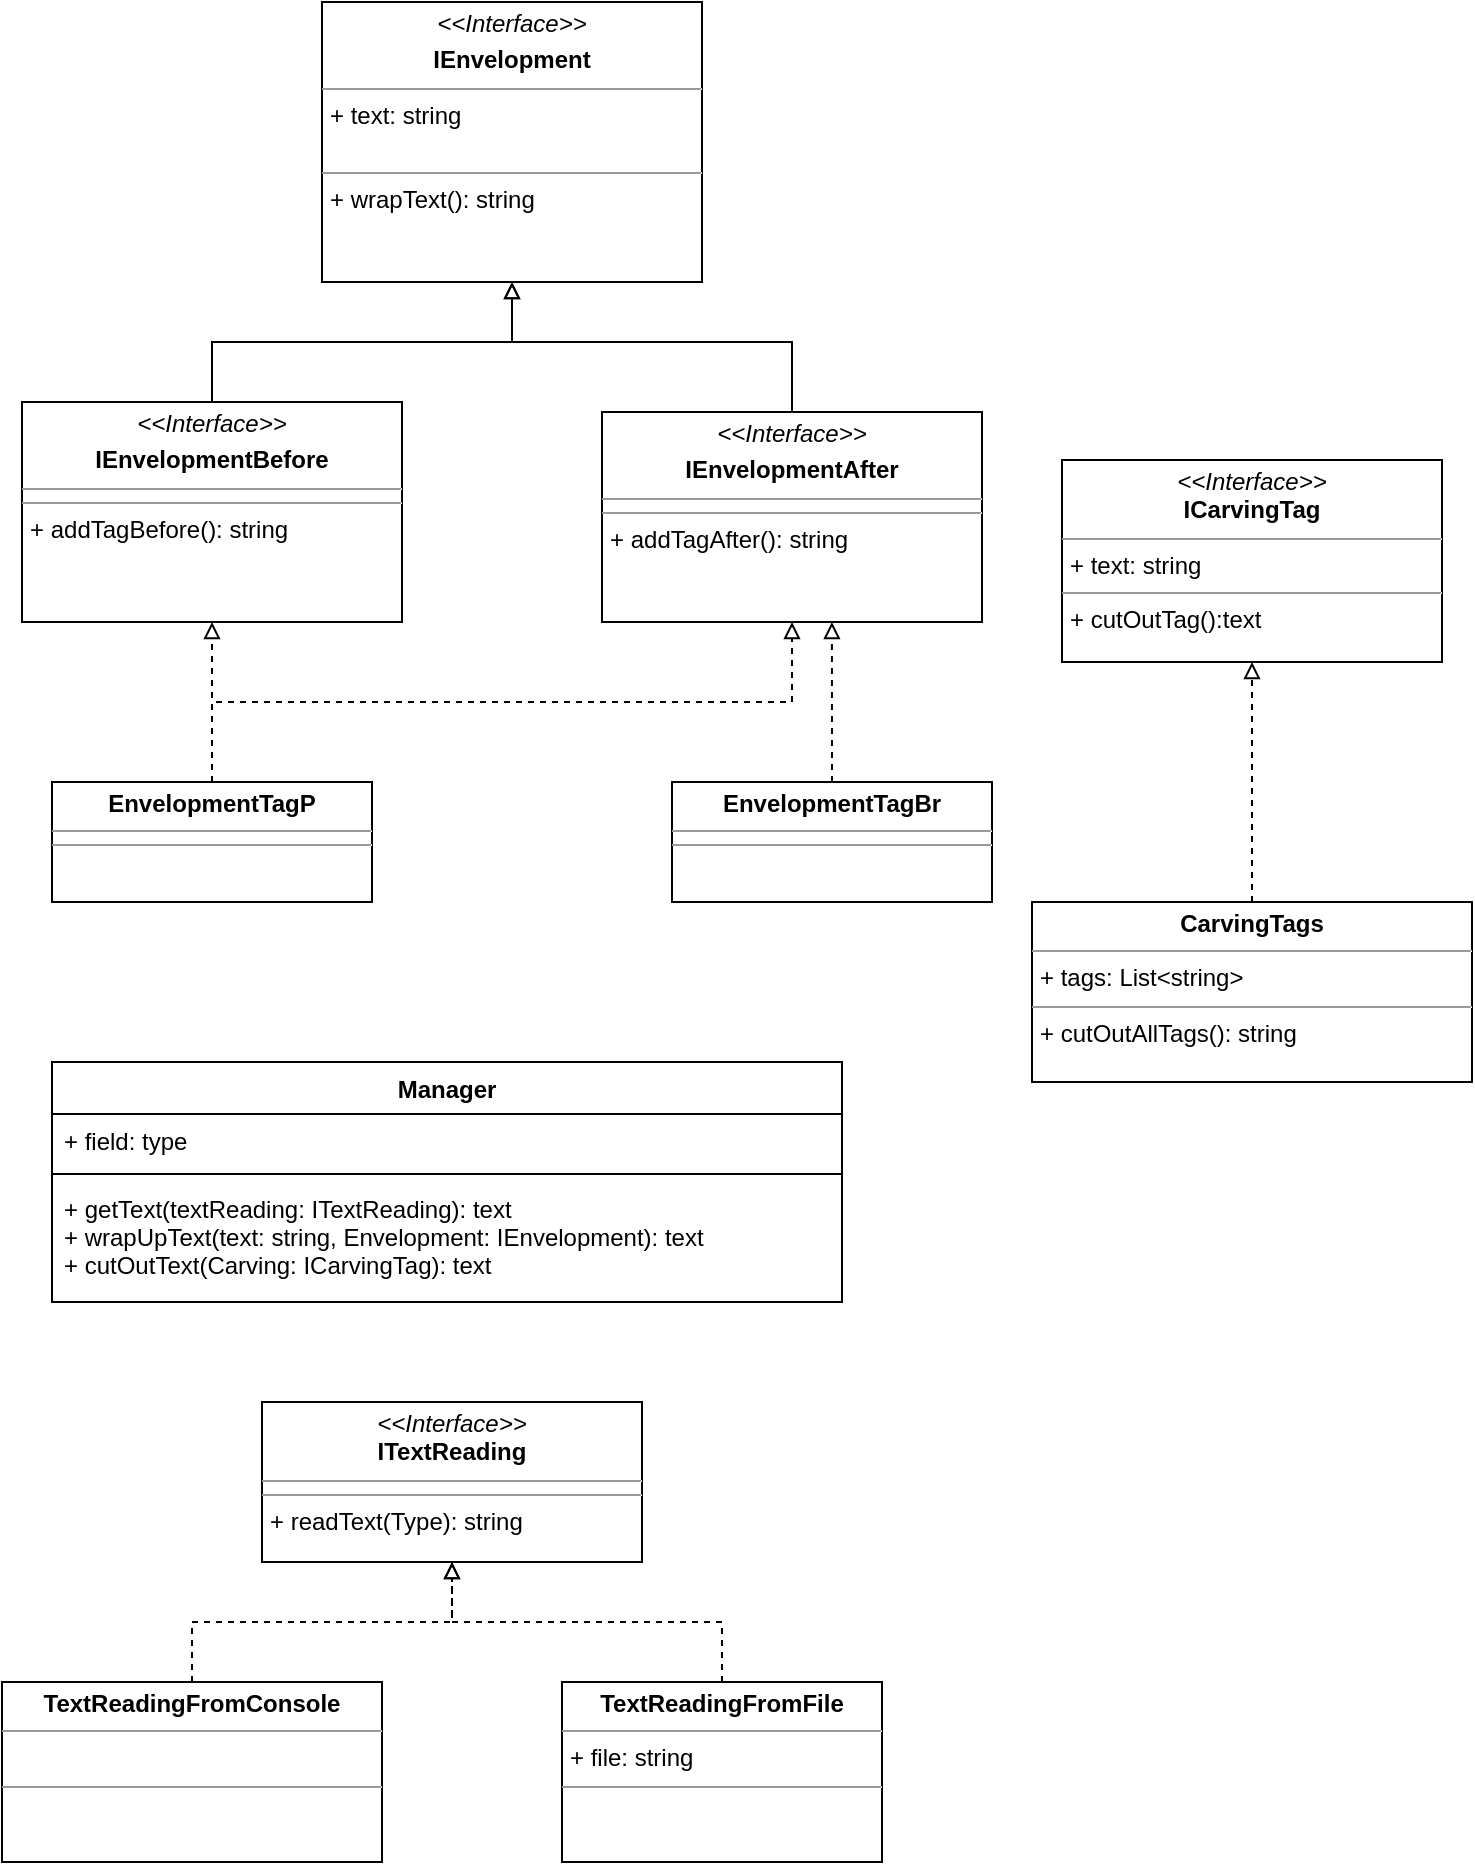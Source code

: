 <mxfile version="10.6.5" type="github"><diagram id="8Z-cIPH1qRGdvykY3eZm" name="Page-1"><mxGraphModel dx="1327" dy="778" grid="1" gridSize="10" guides="1" tooltips="1" connect="1" arrows="1" fold="1" page="1" pageScale="1" pageWidth="850" pageHeight="1100" math="0" shadow="0"><root><mxCell id="0"/><mxCell id="1" parent="0"/><mxCell id="J1MeHkBWMvyuf8GO3NCk-1" value="&lt;p style=&quot;margin: 0px ; margin-top: 4px ; text-align: center&quot;&gt;&lt;i&gt;&amp;lt;&amp;lt;Interface&amp;gt;&amp;gt;&lt;/i&gt;&lt;/p&gt;&lt;p style=&quot;margin: 0px ; margin-top: 4px ; text-align: center&quot;&gt;&lt;b&gt;IEnvelopment&lt;/b&gt;&lt;br&gt;&lt;b&gt;&lt;/b&gt;&lt;/p&gt;&lt;hr size=&quot;1&quot;&gt;&lt;p style=&quot;margin: 0px ; margin-left: 4px&quot;&gt;+ text: string&lt;br&gt;&lt;br&gt;&lt;/p&gt;&lt;hr size=&quot;1&quot;&gt;&lt;p style=&quot;margin: 0px ; margin-left: 4px&quot;&gt;+ wrapText(): string&lt;br&gt;&lt;br&gt;&lt;/p&gt;" style="verticalAlign=top;align=left;overflow=fill;fontSize=12;fontFamily=Helvetica;html=1;" vertex="1" parent="1"><mxGeometry x="220" y="30" width="190" height="140" as="geometry"/></mxCell><mxCell id="J1MeHkBWMvyuf8GO3NCk-11" style="edgeStyle=orthogonalEdgeStyle;rounded=0;orthogonalLoop=1;jettySize=auto;html=1;exitX=0.5;exitY=0;exitDx=0;exitDy=0;endArrow=block;endFill=0;dashed=1;" edge="1" parent="1" source="J1MeHkBWMvyuf8GO3NCk-2" target="J1MeHkBWMvyuf8GO3NCk-6"><mxGeometry relative="1" as="geometry"/></mxCell><mxCell id="J1MeHkBWMvyuf8GO3NCk-12" style="edgeStyle=orthogonalEdgeStyle;rounded=0;orthogonalLoop=1;jettySize=auto;html=1;exitX=0.5;exitY=0;exitDx=0;exitDy=0;endArrow=block;endFill=0;dashed=1;" edge="1" parent="1" source="J1MeHkBWMvyuf8GO3NCk-2" target="J1MeHkBWMvyuf8GO3NCk-7"><mxGeometry relative="1" as="geometry"/></mxCell><mxCell id="J1MeHkBWMvyuf8GO3NCk-2" value="&lt;p style=&quot;margin: 0px ; margin-top: 4px ; text-align: center&quot;&gt;&lt;b&gt;EnvelopmentTagP&lt;/b&gt;&lt;br&gt;&lt;/p&gt;&lt;hr size=&quot;1&quot;&gt;&lt;hr size=&quot;1&quot;&gt;" style="verticalAlign=top;align=left;overflow=fill;fontSize=12;fontFamily=Helvetica;html=1;" vertex="1" parent="1"><mxGeometry x="85" y="420" width="160" height="60" as="geometry"/></mxCell><mxCell id="J1MeHkBWMvyuf8GO3NCk-13" style="edgeStyle=orthogonalEdgeStyle;rounded=0;orthogonalLoop=1;jettySize=auto;html=1;exitX=0.5;exitY=0;exitDx=0;exitDy=0;entryX=0.605;entryY=1;entryDx=0;entryDy=0;entryPerimeter=0;endArrow=block;endFill=0;dashed=1;" edge="1" parent="1" source="J1MeHkBWMvyuf8GO3NCk-4" target="J1MeHkBWMvyuf8GO3NCk-7"><mxGeometry relative="1" as="geometry"/></mxCell><mxCell id="J1MeHkBWMvyuf8GO3NCk-4" value="&lt;p style=&quot;margin: 0px ; margin-top: 4px ; text-align: center&quot;&gt;&lt;b&gt;EnvelopmentTagBr&lt;/b&gt;&lt;br&gt;&lt;/p&gt;&lt;hr size=&quot;1&quot;&gt;&lt;hr size=&quot;1&quot;&gt;&lt;div&gt;&lt;br&gt;&lt;/div&gt;" style="verticalAlign=top;align=left;overflow=fill;fontSize=12;fontFamily=Helvetica;html=1;" vertex="1" parent="1"><mxGeometry x="395" y="420" width="160" height="60" as="geometry"/></mxCell><mxCell id="J1MeHkBWMvyuf8GO3NCk-9" style="edgeStyle=orthogonalEdgeStyle;rounded=0;orthogonalLoop=1;jettySize=auto;html=1;exitX=0.5;exitY=0;exitDx=0;exitDy=0;entryX=0.5;entryY=1;entryDx=0;entryDy=0;endArrow=block;endFill=0;" edge="1" parent="1" source="J1MeHkBWMvyuf8GO3NCk-6" target="J1MeHkBWMvyuf8GO3NCk-1"><mxGeometry relative="1" as="geometry"/></mxCell><mxCell id="J1MeHkBWMvyuf8GO3NCk-6" value="&lt;p style=&quot;margin: 0px ; margin-top: 4px ; text-align: center&quot;&gt;&lt;i&gt;&amp;lt;&amp;lt;Interface&amp;gt;&amp;gt;&lt;/i&gt;&lt;/p&gt;&lt;p style=&quot;margin: 0px ; margin-top: 4px ; text-align: center&quot;&gt;&lt;b&gt;IEnvelopmentBefore&lt;/b&gt;&lt;br&gt;&lt;b&gt;&lt;/b&gt;&lt;/p&gt;&lt;hr size=&quot;1&quot;&gt;&lt;hr size=&quot;1&quot;&gt;&lt;p style=&quot;margin: 0px ; margin-left: 4px&quot;&gt;+ addTagBefore(): string&lt;br&gt;&lt;br&gt;&lt;/p&gt;" style="verticalAlign=top;align=left;overflow=fill;fontSize=12;fontFamily=Helvetica;html=1;" vertex="1" parent="1"><mxGeometry x="70" y="230" width="190" height="110" as="geometry"/></mxCell><mxCell id="J1MeHkBWMvyuf8GO3NCk-10" style="edgeStyle=orthogonalEdgeStyle;rounded=0;orthogonalLoop=1;jettySize=auto;html=1;exitX=0.5;exitY=0;exitDx=0;exitDy=0;endArrow=block;endFill=0;" edge="1" parent="1" source="J1MeHkBWMvyuf8GO3NCk-7" target="J1MeHkBWMvyuf8GO3NCk-1"><mxGeometry relative="1" as="geometry"><Array as="points"><mxPoint x="455" y="200"/><mxPoint x="315" y="200"/></Array></mxGeometry></mxCell><mxCell id="J1MeHkBWMvyuf8GO3NCk-7" value="&lt;p style=&quot;margin: 0px ; margin-top: 4px ; text-align: center&quot;&gt;&lt;i&gt;&amp;lt;&amp;lt;Interface&amp;gt;&amp;gt;&lt;/i&gt;&lt;/p&gt;&lt;p style=&quot;margin: 0px ; margin-top: 4px ; text-align: center&quot;&gt;&lt;b&gt;IEnvelopmentAfter&lt;/b&gt;&lt;br&gt;&lt;b&gt;&lt;/b&gt;&lt;/p&gt;&lt;hr size=&quot;1&quot;&gt;&lt;hr size=&quot;1&quot;&gt;&lt;p style=&quot;margin: 0px ; margin-left: 4px&quot;&gt;+ addTagAfter(): string&lt;br&gt;&lt;br&gt;&lt;/p&gt;" style="verticalAlign=top;align=left;overflow=fill;fontSize=12;fontFamily=Helvetica;html=1;" vertex="1" parent="1"><mxGeometry x="360" y="235" width="190" height="105" as="geometry"/></mxCell><mxCell id="J1MeHkBWMvyuf8GO3NCk-34" style="edgeStyle=orthogonalEdgeStyle;rounded=0;orthogonalLoop=1;jettySize=auto;html=1;exitX=0.5;exitY=0;exitDx=0;exitDy=0;entryX=0.5;entryY=1;entryDx=0;entryDy=0;dashed=1;endArrow=block;endFill=0;" edge="1" parent="1" source="J1MeHkBWMvyuf8GO3NCk-14" target="J1MeHkBWMvyuf8GO3NCk-33"><mxGeometry relative="1" as="geometry"/></mxCell><mxCell id="J1MeHkBWMvyuf8GO3NCk-14" value="&lt;p style=&quot;margin: 0px ; margin-top: 4px ; text-align: center&quot;&gt;&lt;b&gt;CarvingTags&lt;/b&gt;&lt;br&gt;&lt;/p&gt;&lt;hr size=&quot;1&quot;&gt;&lt;p style=&quot;margin: 0px ; margin-left: 4px&quot;&gt;+ tags: List&amp;lt;string&amp;gt;&lt;/p&gt;&lt;hr size=&quot;1&quot;&gt;&lt;p style=&quot;margin: 0px ; margin-left: 4px&quot;&gt;+ cutOutAllTags(): string&lt;/p&gt;" style="verticalAlign=top;align=left;overflow=fill;fontSize=12;fontFamily=Helvetica;html=1;" vertex="1" parent="1"><mxGeometry x="575" y="480" width="220" height="90" as="geometry"/></mxCell><mxCell id="J1MeHkBWMvyuf8GO3NCk-17" value="&lt;p style=&quot;margin: 0px ; margin-top: 4px ; text-align: center&quot;&gt;&lt;i&gt;&amp;lt;&amp;lt;Interface&amp;gt;&amp;gt;&lt;/i&gt;&lt;br&gt;&lt;b&gt;ITextReading&lt;/b&gt;&lt;/p&gt;&lt;hr size=&quot;1&quot;&gt;&lt;hr size=&quot;1&quot;&gt;&lt;p style=&quot;margin: 0px ; margin-left: 4px&quot;&gt;+ readText(Type): string&lt;br&gt;&lt;br&gt;&lt;/p&gt;" style="verticalAlign=top;align=left;overflow=fill;fontSize=12;fontFamily=Helvetica;html=1;" vertex="1" parent="1"><mxGeometry x="190" y="730" width="190" height="80" as="geometry"/></mxCell><mxCell id="J1MeHkBWMvyuf8GO3NCk-26" style="edgeStyle=orthogonalEdgeStyle;rounded=0;orthogonalLoop=1;jettySize=auto;html=1;exitX=0.5;exitY=0;exitDx=0;exitDy=0;dashed=1;endArrow=block;endFill=0;entryX=0.5;entryY=1;entryDx=0;entryDy=0;" edge="1" parent="1" source="J1MeHkBWMvyuf8GO3NCk-23" target="J1MeHkBWMvyuf8GO3NCk-17"><mxGeometry relative="1" as="geometry"><mxPoint x="290" y="810" as="targetPoint"/></mxGeometry></mxCell><mxCell id="J1MeHkBWMvyuf8GO3NCk-23" value="&lt;p style=&quot;margin: 0px ; margin-top: 4px ; text-align: center&quot;&gt;&lt;b&gt;TextReadingFromConsole&lt;/b&gt;&lt;/p&gt;&lt;hr size=&quot;1&quot;&gt;&lt;p style=&quot;margin: 0px ; margin-left: 4px&quot;&gt;&lt;br&gt;&lt;/p&gt;&lt;hr size=&quot;1&quot;&gt;&lt;p style=&quot;margin: 0px ; margin-left: 4px&quot;&gt;&lt;br&gt;&lt;/p&gt;" style="verticalAlign=top;align=left;overflow=fill;fontSize=12;fontFamily=Helvetica;html=1;" vertex="1" parent="1"><mxGeometry x="60" y="870" width="190" height="90" as="geometry"/></mxCell><mxCell id="J1MeHkBWMvyuf8GO3NCk-25" style="edgeStyle=orthogonalEdgeStyle;rounded=0;orthogonalLoop=1;jettySize=auto;html=1;exitX=0.5;exitY=0;exitDx=0;exitDy=0;entryX=0.5;entryY=1;entryDx=0;entryDy=0;dashed=1;endArrow=block;endFill=0;" edge="1" parent="1" source="J1MeHkBWMvyuf8GO3NCk-24" target="J1MeHkBWMvyuf8GO3NCk-17"><mxGeometry relative="1" as="geometry"/></mxCell><mxCell id="J1MeHkBWMvyuf8GO3NCk-24" value="&lt;p style=&quot;margin: 0px ; margin-top: 4px ; text-align: center&quot;&gt;&lt;b&gt;TextReadingFromFile&lt;/b&gt;&lt;br&gt;&lt;/p&gt;&lt;hr size=&quot;1&quot;&gt;&lt;p style=&quot;margin: 0px ; margin-left: 4px&quot;&gt;+ file: string&lt;br&gt;&lt;/p&gt;&lt;hr size=&quot;1&quot;&gt;&lt;p style=&quot;margin: 0px ; margin-left: 4px&quot;&gt;&lt;br&gt;&lt;/p&gt;" style="verticalAlign=top;align=left;overflow=fill;fontSize=12;fontFamily=Helvetica;html=1;" vertex="1" parent="1"><mxGeometry x="340" y="870" width="160" height="90" as="geometry"/></mxCell><mxCell id="J1MeHkBWMvyuf8GO3NCk-27" value="Manager" style="swimlane;fontStyle=1;align=center;verticalAlign=top;childLayout=stackLayout;horizontal=1;startSize=26;horizontalStack=0;resizeParent=1;resizeParentMax=0;resizeLast=0;collapsible=1;marginBottom=0;" vertex="1" parent="1"><mxGeometry x="85" y="560" width="395" height="120" as="geometry"/></mxCell><mxCell id="J1MeHkBWMvyuf8GO3NCk-28" value="+ field: type" style="text;strokeColor=none;fillColor=none;align=left;verticalAlign=top;spacingLeft=4;spacingRight=4;overflow=hidden;rotatable=0;points=[[0,0.5],[1,0.5]];portConstraint=eastwest;" vertex="1" parent="J1MeHkBWMvyuf8GO3NCk-27"><mxGeometry y="26" width="395" height="26" as="geometry"/></mxCell><mxCell id="J1MeHkBWMvyuf8GO3NCk-29" value="" style="line;strokeWidth=1;fillColor=none;align=left;verticalAlign=middle;spacingTop=-1;spacingLeft=3;spacingRight=3;rotatable=0;labelPosition=right;points=[];portConstraint=eastwest;" vertex="1" parent="J1MeHkBWMvyuf8GO3NCk-27"><mxGeometry y="52" width="395" height="8" as="geometry"/></mxCell><mxCell id="J1MeHkBWMvyuf8GO3NCk-30" value="+ getText(textReading: ITextReading): text&#xA;+ wrapUpText(text: string, Envelopment: IEnvelopment): text&#xA;+ cutOutText(Carving: ICarvingTag): text&#xA;" style="text;strokeColor=none;fillColor=none;align=left;verticalAlign=top;spacingLeft=4;spacingRight=4;overflow=hidden;rotatable=0;points=[[0,0.5],[1,0.5]];portConstraint=eastwest;" vertex="1" parent="J1MeHkBWMvyuf8GO3NCk-27"><mxGeometry y="60" width="395" height="60" as="geometry"/></mxCell><mxCell id="J1MeHkBWMvyuf8GO3NCk-33" value="&lt;p style=&quot;margin: 0px ; margin-top: 4px ; text-align: center&quot;&gt;&lt;i&gt;&amp;lt;&amp;lt;Interface&amp;gt;&amp;gt;&lt;/i&gt;&lt;br&gt;&lt;b&gt;ICarvingTag&lt;/b&gt;&lt;/p&gt;&lt;hr size=&quot;1&quot;&gt;&lt;p style=&quot;margin: 0px ; margin-left: 4px&quot;&gt;+ text: string&lt;br&gt;&lt;/p&gt;&lt;hr size=&quot;1&quot;&gt;&lt;p style=&quot;margin: 0px ; margin-left: 4px&quot;&gt;+ cutOutTag():text&lt;br&gt;&lt;/p&gt;" style="verticalAlign=top;align=left;overflow=fill;fontSize=12;fontFamily=Helvetica;html=1;" vertex="1" parent="1"><mxGeometry x="590" y="259" width="190" height="101" as="geometry"/></mxCell></root></mxGraphModel></diagram></mxfile>